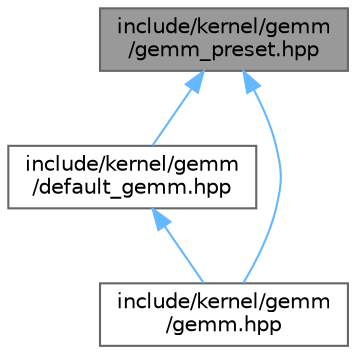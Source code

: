 digraph "include/kernel/gemm/gemm_preset.hpp"
{
 // LATEX_PDF_SIZE
  bgcolor="transparent";
  edge [fontname=Helvetica,fontsize=10,labelfontname=Helvetica,labelfontsize=10];
  node [fontname=Helvetica,fontsize=10,shape=box,height=0.2,width=0.4];
  Node1 [id="Node000001",label="include/kernel/gemm\l/gemm_preset.hpp",height=0.2,width=0.4,color="gray40", fillcolor="grey60", style="filled", fontcolor="black",tooltip=" "];
  Node1 -> Node2 [id="edge1_Node000001_Node000002",dir="back",color="steelblue1",style="solid",tooltip=" "];
  Node2 [id="Node000002",label="include/kernel/gemm\l/default_gemm.hpp",height=0.2,width=0.4,color="grey40", fillcolor="white", style="filled",URL="$default__gemm_8hpp.html",tooltip="C++ API."];
  Node2 -> Node3 [id="edge2_Node000002_Node000003",dir="back",color="steelblue1",style="solid",tooltip=" "];
  Node3 [id="Node000003",label="include/kernel/gemm\l/gemm.hpp",height=0.2,width=0.4,color="grey40", fillcolor="white", style="filled",URL="$kernel_2gemm_2gemm_8hpp.html",tooltip="C++ API."];
  Node1 -> Node3 [id="edge3_Node000001_Node000003",dir="back",color="steelblue1",style="solid",tooltip=" "];
}
